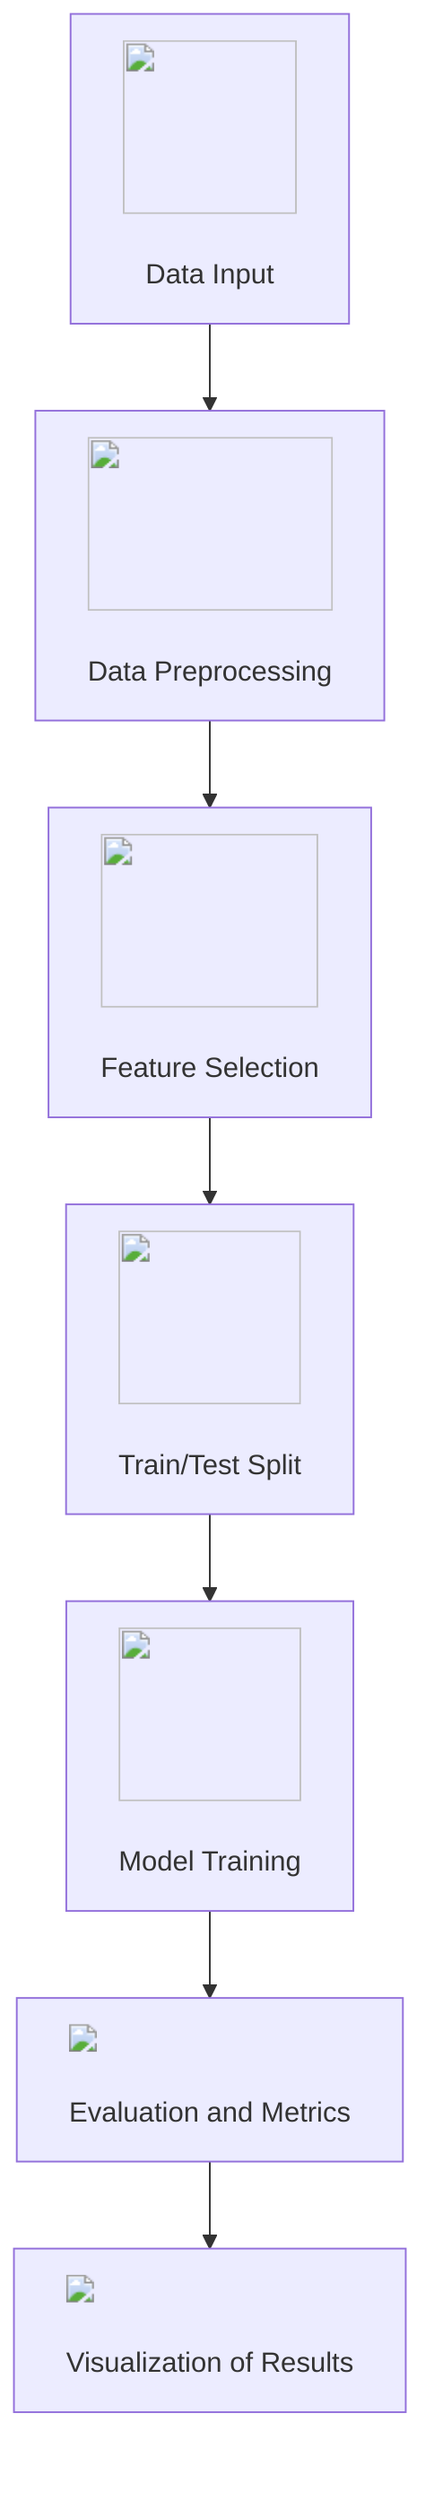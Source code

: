 graph TD;
    A["<img src='icons/database.svg' width=100 height=100/> <br/> Data Input"] --> B["<img src='icons/file.svg' width=100 height=100/> <br/> Data Preprocessing"];
    B --> C["<img src='icons/table.svg' width=100 height=100/> <br/> Feature Selection"];
    C --> D["<img src='icons/column_split.svg' width=100 height=100/> <br/> Train/Test Split"];
    D --> F["<img src='icons/brain.svg' width=100 height=100/> <br/> Model Training"];
    F --> E["<img src='dummy_plots/lineplot_template.svg'/> <br/> Evaluation and Metrics"];
    E --> G["<img src='dummy_plots/barplot_template.svg'/> <br/> Visualization of Results"];